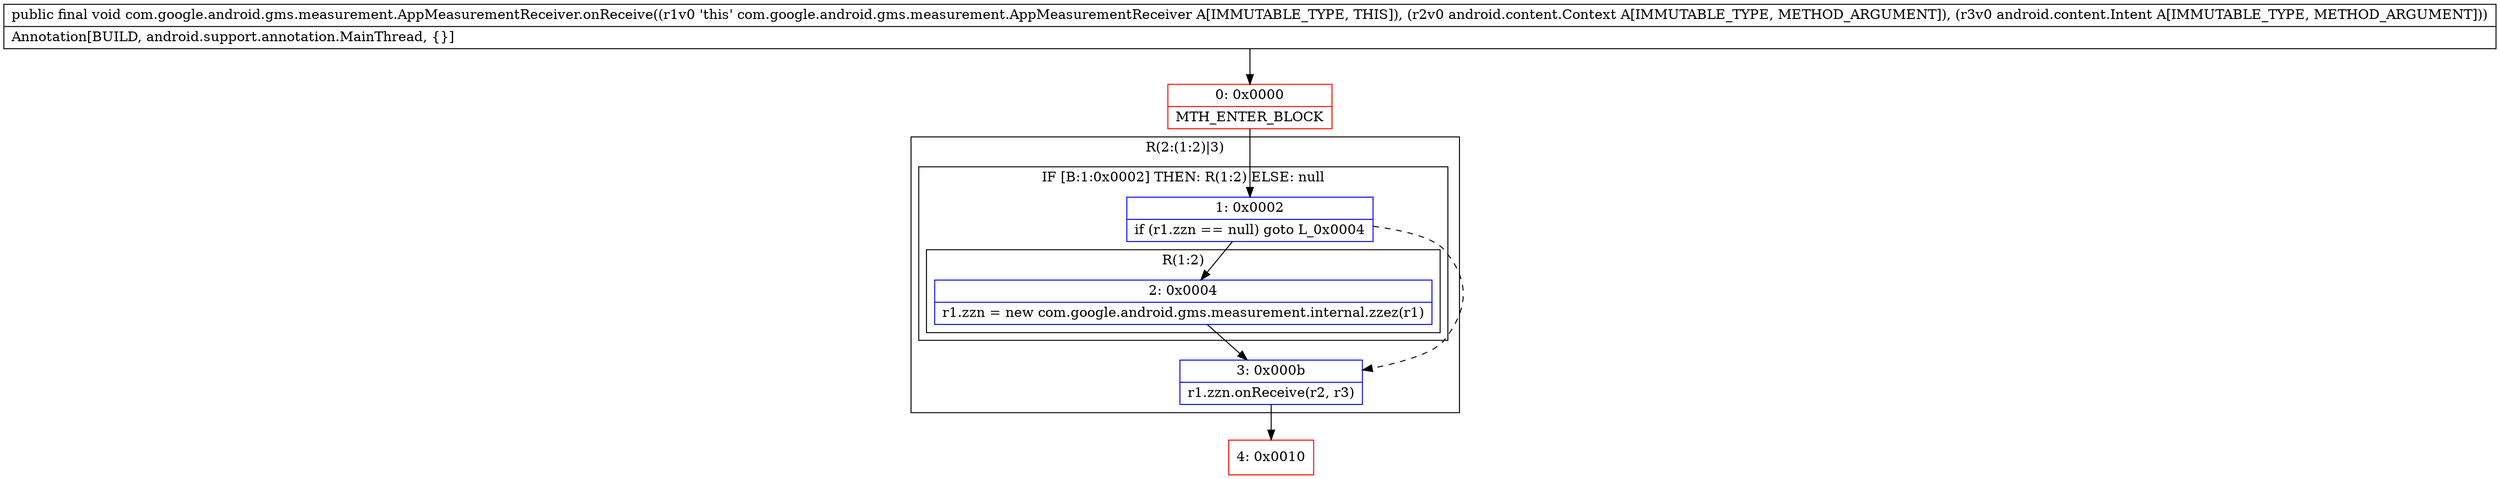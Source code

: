 digraph "CFG forcom.google.android.gms.measurement.AppMeasurementReceiver.onReceive(Landroid\/content\/Context;Landroid\/content\/Intent;)V" {
subgraph cluster_Region_1925470282 {
label = "R(2:(1:2)|3)";
node [shape=record,color=blue];
subgraph cluster_IfRegion_253195405 {
label = "IF [B:1:0x0002] THEN: R(1:2) ELSE: null";
node [shape=record,color=blue];
Node_1 [shape=record,label="{1\:\ 0x0002|if (r1.zzn == null) goto L_0x0004\l}"];
subgraph cluster_Region_1747094014 {
label = "R(1:2)";
node [shape=record,color=blue];
Node_2 [shape=record,label="{2\:\ 0x0004|r1.zzn = new com.google.android.gms.measurement.internal.zzez(r1)\l}"];
}
}
Node_3 [shape=record,label="{3\:\ 0x000b|r1.zzn.onReceive(r2, r3)\l}"];
}
Node_0 [shape=record,color=red,label="{0\:\ 0x0000|MTH_ENTER_BLOCK\l}"];
Node_4 [shape=record,color=red,label="{4\:\ 0x0010}"];
MethodNode[shape=record,label="{public final void com.google.android.gms.measurement.AppMeasurementReceiver.onReceive((r1v0 'this' com.google.android.gms.measurement.AppMeasurementReceiver A[IMMUTABLE_TYPE, THIS]), (r2v0 android.content.Context A[IMMUTABLE_TYPE, METHOD_ARGUMENT]), (r3v0 android.content.Intent A[IMMUTABLE_TYPE, METHOD_ARGUMENT]))  | Annotation[BUILD, android.support.annotation.MainThread, \{\}]\l}"];
MethodNode -> Node_0;
Node_1 -> Node_2;
Node_1 -> Node_3[style=dashed];
Node_2 -> Node_3;
Node_3 -> Node_4;
Node_0 -> Node_1;
}

